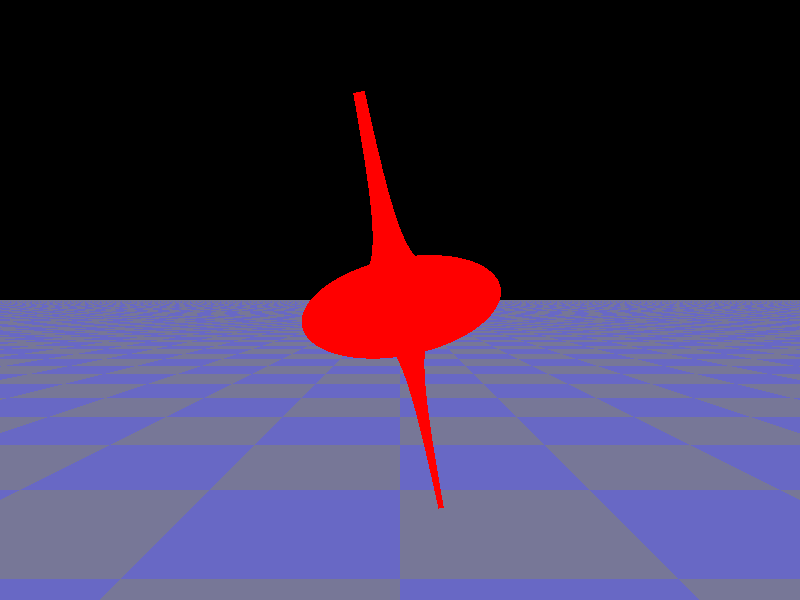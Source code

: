 // Persistence Of Vision raytracer version 3.5 sample file.
//
// -w320 -h240
// -w800 -h600 +a0.3

// By Alexander Enzmann
/* sample quartic scene file written by Alexander Enzmann */

#include "colors.inc"
#include "shapes.inc"
#include "textures.inc"

/* Quartic Cylinder - a Space Needle? */
quartic {
   < 0.0,  0.0,  0.0,  0.0,  1.0,  0.0,  0.0,  0.0,  0.0,  0.01,
     0.0,  0.0,  0.0,  0.0,  0.0,  0.0,  0.0,  0.0,  0.0,  0.0,
     0.0,  0.0,  0.0,  1.0,  0.0,  0.0,  0.0,  0.0,  0.0,  0.0,
     0.0,  0.0,  0.01, 0.0, -0.01 >

   bounded_by { sphere { <0, 0, 0>, 2 } }

   texture {
      pigment { Red }
      finish {
         phong 1.0
         phong_size 10
         ambient 0.2
         diffuse 0.8
      }
   }

   rotate <-30, 20, 0>
   translate 3*z
}

/* Put down checkered floor */
plane {
   y, -20

   texture {
      pigment {
         checker colour NavyBlue colour MidnightBlue
         scale 20.0
      }
      finish {
         ambient 0.8
         diffuse 0.2
      }
   }
}

camera {
   location  <0.0, 0.0, -3.0>
   direction <0.0, 0.0, 1.0>
   up        <0.0, 1.0, 0.0>
   right     <4/3, 0.0, 0.0>
}

light_source { <200, 30, -300> colour White }

light_source { <-200, 30, -300> colour White }
